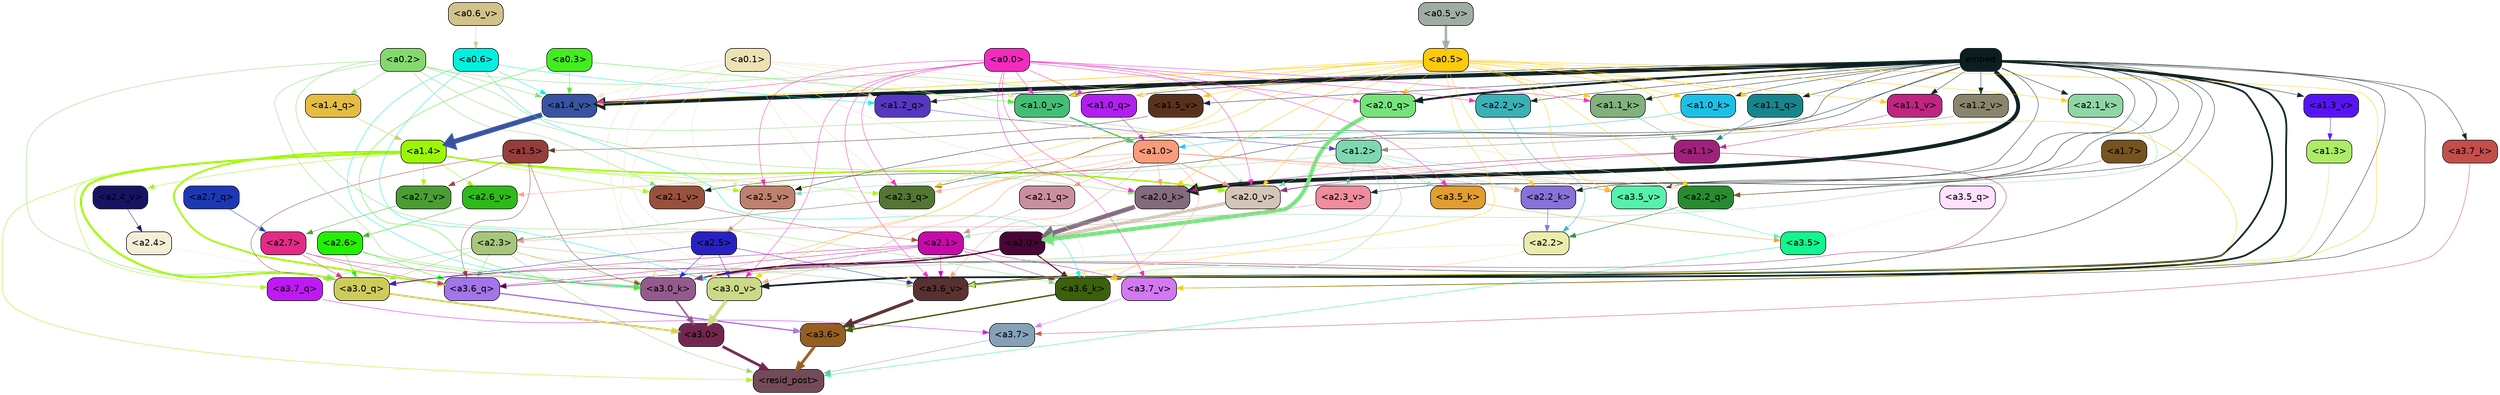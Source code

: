 strict digraph "" {
	graph [bgcolor=transparent,
		layout=dot,
		overlap=false,
		splines=true
	];
	"<a3.7>"	[color=black,
		fillcolor="#84a1b7",
		fontname=Helvetica,
		shape=box,
		style="filled, rounded"];
	"<resid_post>"	[color=black,
		fillcolor="#734a59",
		fontname=Helvetica,
		shape=box,
		style="filled, rounded"];
	"<a3.7>" -> "<resid_post>"	[color="#84a1b7",
		penwidth=0.6239100098609924];
	"<a3.6>"	[color=black,
		fillcolor="#955f22",
		fontname=Helvetica,
		shape=box,
		style="filled, rounded"];
	"<a3.6>" -> "<resid_post>"	[color="#955f22",
		penwidth=4.569062113761902];
	"<a3.5>"	[color=black,
		fillcolor="#11f68e",
		fontname=Helvetica,
		shape=box,
		style="filled, rounded"];
	"<a3.5>" -> "<resid_post>"	[color="#11f68e",
		penwidth=0.6];
	"<a3.0>"	[color=black,
		fillcolor="#722650",
		fontname=Helvetica,
		shape=box,
		style="filled, rounded"];
	"<a3.0>" -> "<resid_post>"	[color="#722650",
		penwidth=4.283544182777405];
	"<a2.3>"	[color=black,
		fillcolor="#a6c77b",
		fontname=Helvetica,
		shape=box,
		style="filled, rounded"];
	"<a2.3>" -> "<resid_post>"	[color="#a6c77b",
		penwidth=0.6];
	"<a3.7_q>"	[color=black,
		fillcolor="#be19f5",
		fontname=Helvetica,
		shape=box,
		style="filled, rounded"];
	"<a2.3>" -> "<a3.7_q>"	[color="#a6c77b",
		penwidth=0.6];
	"<a3.6_q>"	[color=black,
		fillcolor="#a275e8",
		fontname=Helvetica,
		shape=box,
		style="filled, rounded"];
	"<a2.3>" -> "<a3.6_q>"	[color="#a6c77b",
		penwidth=0.6];
	"<a3.0_q>"	[color=black,
		fillcolor="#cdcc5b",
		fontname=Helvetica,
		shape=box,
		style="filled, rounded"];
	"<a2.3>" -> "<a3.0_q>"	[color="#a6c77b",
		penwidth=0.6];
	"<a3.0_k>"	[color=black,
		fillcolor="#955a8d",
		fontname=Helvetica,
		shape=box,
		style="filled, rounded"];
	"<a2.3>" -> "<a3.0_k>"	[color="#a6c77b",
		penwidth=0.6];
	"<a3.6_v>"	[color=black,
		fillcolor="#593130",
		fontname=Helvetica,
		shape=box,
		style="filled, rounded"];
	"<a2.3>" -> "<a3.6_v>"	[color="#a6c77b",
		penwidth=0.6];
	"<a3.0_v>"	[color=black,
		fillcolor="#ccd986",
		fontname=Helvetica,
		shape=box,
		style="filled, rounded"];
	"<a2.3>" -> "<a3.0_v>"	[color="#a6c77b",
		penwidth=0.6];
	"<a1.4>"	[color=black,
		fillcolor="#9cf606",
		fontname=Helvetica,
		shape=box,
		style="filled, rounded"];
	"<a1.4>" -> "<resid_post>"	[color="#9cf606",
		penwidth=0.6];
	"<a1.4>" -> "<a3.7_q>"	[color="#9cf606",
		penwidth=0.6];
	"<a1.4>" -> "<a3.6_q>"	[color="#9cf606",
		penwidth=2.6908124685287476];
	"<a1.4>" -> "<a3.0_q>"	[color="#9cf606",
		penwidth=3.32076895236969];
	"<a2.3_q>"	[color=black,
		fillcolor="#547633",
		fontname=Helvetica,
		shape=box,
		style="filled, rounded"];
	"<a1.4>" -> "<a2.3_q>"	[color="#9cf606",
		penwidth=0.6];
	"<a2.7_v>"	[color=black,
		fillcolor="#4b9d32",
		fontname=Helvetica,
		shape=box,
		style="filled, rounded"];
	"<a1.4>" -> "<a2.7_v>"	[color="#9cf606",
		penwidth=0.6];
	"<a2.6_v>"	[color=black,
		fillcolor="#2eba18",
		fontname=Helvetica,
		shape=box,
		style="filled, rounded"];
	"<a1.4>" -> "<a2.6_v>"	[color="#9cf606",
		penwidth=0.6];
	"<a2.5_v>"	[color=black,
		fillcolor="#bf816e",
		fontname=Helvetica,
		shape=box,
		style="filled, rounded"];
	"<a1.4>" -> "<a2.5_v>"	[color="#9cf606",
		penwidth=0.6];
	"<a2.4_v>"	[color=black,
		fillcolor="#161462",
		fontname=Helvetica,
		shape=box,
		style="filled, rounded"];
	"<a1.4>" -> "<a2.4_v>"	[color="#9cf606",
		penwidth=0.6];
	"<a2.1_v>"	[color=black,
		fillcolor="#98513d",
		fontname=Helvetica,
		shape=box,
		style="filled, rounded"];
	"<a1.4>" -> "<a2.1_v>"	[color="#9cf606",
		penwidth=0.6];
	"<a2.0_v>"	[color=black,
		fillcolor="#d4c5b8",
		fontname=Helvetica,
		shape=box,
		style="filled, rounded"];
	"<a1.4>" -> "<a2.0_v>"	[color="#9cf606",
		penwidth=2.3065454959869385];
	"<a3.7_q>" -> "<a3.7>"	[color="#be19f5",
		penwidth=0.6];
	"<a3.6_q>" -> "<a3.6>"	[color="#a275e8",
		penwidth=2.03758105635643];
	"<a3.5_q>"	[color=black,
		fillcolor="#fee2ff",
		fontname=Helvetica,
		shape=box,
		style="filled, rounded"];
	"<a3.5_q>" -> "<a3.5>"	[color="#fee2ff",
		penwidth=0.6];
	"<a3.0_q>" -> "<a3.0>"	[color="#cdcc5b",
		penwidth=2.8638100624084473];
	"<a3.7_k>"	[color=black,
		fillcolor="#c44e49",
		fontname=Helvetica,
		shape=box,
		style="filled, rounded"];
	"<a3.7_k>" -> "<a3.7>"	[color="#c44e49",
		penwidth=0.6];
	"<a3.6_k>"	[color=black,
		fillcolor="#3c600b",
		fontname=Helvetica,
		shape=box,
		style="filled, rounded"];
	"<a3.6_k>" -> "<a3.6>"	[color="#3c600b",
		penwidth=2.174198240041733];
	"<a3.5_k>"	[color=black,
		fillcolor="#e19d30",
		fontname=Helvetica,
		shape=box,
		style="filled, rounded"];
	"<a3.5_k>" -> "<a3.5>"	[color="#e19d30",
		penwidth=0.6];
	"<a3.0_k>" -> "<a3.0>"	[color="#955a8d",
		penwidth=2.6274144649505615];
	"<a3.7_v>"	[color=black,
		fillcolor="#d278f1",
		fontname=Helvetica,
		shape=box,
		style="filled, rounded"];
	"<a3.7_v>" -> "<a3.7>"	[color="#d278f1",
		penwidth=0.6];
	"<a3.6_v>" -> "<a3.6>"	[color="#593130",
		penwidth=5.002329230308533];
	"<a3.5_v>"	[color=black,
		fillcolor="#57f1ab",
		fontname=Helvetica,
		shape=box,
		style="filled, rounded"];
	"<a3.5_v>" -> "<a3.5>"	[color="#57f1ab",
		penwidth=0.6];
	"<a3.0_v>" -> "<a3.0>"	[color="#ccd986",
		penwidth=5.188832879066467];
	"<a2.7>"	[color=black,
		fillcolor="#e22b86",
		fontname=Helvetica,
		shape=box,
		style="filled, rounded"];
	"<a2.7>" -> "<a3.6_q>"	[color="#e22b86",
		penwidth=0.6];
	"<a2.7>" -> "<a3.0_q>"	[color="#e22b86",
		penwidth=0.6];
	"<a2.7>" -> "<a3.0_k>"	[color="#e22b86",
		penwidth=0.6];
	"<a2.6>"	[color=black,
		fillcolor="#24ef04",
		fontname=Helvetica,
		shape=box,
		style="filled, rounded"];
	"<a2.6>" -> "<a3.6_q>"	[color="#24ef04",
		penwidth=0.6];
	"<a2.6>" -> "<a3.0_q>"	[color="#24ef04",
		penwidth=0.6];
	"<a2.6>" -> "<a3.0_k>"	[color="#24ef04",
		penwidth=0.6];
	"<a2.1>"	[color=black,
		fillcolor="#c70aa9",
		fontname=Helvetica,
		shape=box,
		style="filled, rounded"];
	"<a2.1>" -> "<a3.6_q>"	[color="#c70aa9",
		penwidth=0.6];
	"<a2.1>" -> "<a3.0_q>"	[color="#c70aa9",
		penwidth=0.6];
	"<a2.1>" -> "<a3.6_k>"	[color="#c70aa9",
		penwidth=0.6];
	"<a2.1>" -> "<a3.0_k>"	[color="#c70aa9",
		penwidth=0.6];
	"<a2.1>" -> "<a3.7_v>"	[color="#c70aa9",
		penwidth=0.6];
	"<a2.1>" -> "<a3.6_v>"	[color="#c70aa9",
		penwidth=0.6];
	"<a2.0>"	[color=black,
		fillcolor="#480535",
		fontname=Helvetica,
		shape=box,
		style="filled, rounded"];
	"<a2.0>" -> "<a3.6_q>"	[color="#480535",
		penwidth=0.6];
	"<a2.0>" -> "<a3.0_q>"	[color="#480535",
		penwidth=0.6];
	"<a2.0>" -> "<a3.6_k>"	[color="#480535",
		penwidth=1.6254686117172241];
	"<a2.0>" -> "<a3.0_k>"	[color="#480535",
		penwidth=2.182972814887762];
	"<a1.5>"	[color=black,
		fillcolor="#963d3d",
		fontname=Helvetica,
		shape=box,
		style="filled, rounded"];
	"<a1.5>" -> "<a3.6_q>"	[color="#963d3d",
		penwidth=0.6];
	"<a1.5>" -> "<a3.0_q>"	[color="#963d3d",
		penwidth=0.6];
	"<a1.5>" -> "<a3.0_k>"	[color="#963d3d",
		penwidth=0.6];
	"<a1.5>" -> "<a2.7_v>"	[color="#963d3d",
		penwidth=0.6];
	"<a2.5>"	[color=black,
		fillcolor="#2821c2",
		fontname=Helvetica,
		shape=box,
		style="filled, rounded"];
	"<a2.5>" -> "<a3.0_q>"	[color="#2821c2",
		penwidth=0.6];
	"<a2.5>" -> "<a3.0_k>"	[color="#2821c2",
		penwidth=0.6];
	"<a2.5>" -> "<a3.6_v>"	[color="#2821c2",
		penwidth=0.6];
	"<a2.5>" -> "<a3.0_v>"	[color="#2821c2",
		penwidth=0.6];
	"<a2.4>"	[color=black,
		fillcolor="#f5eed7",
		fontname=Helvetica,
		shape=box,
		style="filled, rounded"];
	"<a2.4>" -> "<a3.0_q>"	[color="#f5eed7",
		penwidth=0.6];
	"<a0.2>"	[color=black,
		fillcolor="#84d96e",
		fontname=Helvetica,
		shape=box,
		style="filled, rounded"];
	"<a0.2>" -> "<a3.0_q>"	[color="#84d96e",
		penwidth=0.6];
	"<a0.2>" -> "<a3.6_k>"	[color="#84d96e",
		penwidth=0.6];
	"<a0.2>" -> "<a3.0_k>"	[color="#84d96e",
		penwidth=0.6];
	"<a2.0_k>"	[color=black,
		fillcolor="#836b7e",
		fontname=Helvetica,
		shape=box,
		style="filled, rounded"];
	"<a0.2>" -> "<a2.0_k>"	[color="#84d96e",
		penwidth=0.6];
	"<a0.2>" -> "<a2.1_v>"	[color="#84d96e",
		penwidth=0.6];
	"<a0.2>" -> "<a2.0_v>"	[color="#84d96e",
		penwidth=0.6];
	"<a1.4_q>"	[color=black,
		fillcolor="#e6bd43",
		fontname=Helvetica,
		shape=box,
		style="filled, rounded"];
	"<a0.2>" -> "<a1.4_q>"	[color="#84d96e",
		penwidth=0.6];
	"<a1.0_q>"	[color=black,
		fillcolor="#af1fee",
		fontname=Helvetica,
		shape=box,
		style="filled, rounded"];
	"<a0.2>" -> "<a1.0_q>"	[color="#84d96e",
		penwidth=0.6];
	"<a1.4_v>"	[color=black,
		fillcolor="#3853a1",
		fontname=Helvetica,
		shape=box,
		style="filled, rounded"];
	"<a0.2>" -> "<a1.4_v>"	[color="#84d96e",
		penwidth=0.6];
	embed	[color=black,
		fillcolor="#0c1f20",
		fontname=Helvetica,
		shape=box,
		style="filled, rounded"];
	embed -> "<a3.7_k>"	[color="#0c1f20",
		penwidth=0.6];
	embed -> "<a3.6_k>"	[color="#0c1f20",
		penwidth=0.6];
	embed -> "<a3.0_k>"	[color="#0c1f20",
		penwidth=0.6];
	embed -> "<a3.7_v>"	[color="#0c1f20",
		penwidth=0.6];
	embed -> "<a3.6_v>"	[color="#0c1f20",
		penwidth=2.809220314025879];
	embed -> "<a3.5_v>"	[color="#0c1f20",
		penwidth=0.6];
	embed -> "<a3.0_v>"	[color="#0c1f20",
		penwidth=2.754121422767639];
	embed -> "<a2.3_q>"	[color="#0c1f20",
		penwidth=0.6];
	"<a2.2_q>"	[color=black,
		fillcolor="#278b2f",
		fontname=Helvetica,
		shape=box,
		style="filled, rounded"];
	embed -> "<a2.2_q>"	[color="#0c1f20",
		penwidth=0.6];
	"<a2.0_q>"	[color=black,
		fillcolor="#77e27c",
		fontname=Helvetica,
		shape=box,
		style="filled, rounded"];
	embed -> "<a2.0_q>"	[color="#0c1f20",
		penwidth=3.102177858352661];
	"<a2.2_k>"	[color=black,
		fillcolor="#8672d8",
		fontname=Helvetica,
		shape=box,
		style="filled, rounded"];
	embed -> "<a2.2_k>"	[color="#0c1f20",
		penwidth=0.6805839538574219];
	"<a2.1_k>"	[color=black,
		fillcolor="#8fd6a6",
		fontname=Helvetica,
		shape=box,
		style="filled, rounded"];
	embed -> "<a2.1_k>"	[color="#0c1f20",
		penwidth=0.6];
	embed -> "<a2.0_k>"	[color="#0c1f20",
		penwidth=5.977519929409027];
	embed -> "<a2.5_v>"	[color="#0c1f20",
		penwidth=0.6];
	"<a2.3_v>"	[color=black,
		fillcolor="#ef8c9d",
		fontname=Helvetica,
		shape=box,
		style="filled, rounded"];
	embed -> "<a2.3_v>"	[color="#0c1f20",
		penwidth=0.6];
	"<a2.2_v>"	[color=black,
		fillcolor="#39b1b7",
		fontname=Helvetica,
		shape=box,
		style="filled, rounded"];
	embed -> "<a2.2_v>"	[color="#0c1f20",
		penwidth=0.6436443328857422];
	embed -> "<a2.1_v>"	[color="#0c1f20",
		penwidth=0.6];
	embed -> "<a2.0_v>"	[color="#0c1f20",
		penwidth=0.6];
	"<a1.2_q>"	[color=black,
		fillcolor="#5537c2",
		fontname=Helvetica,
		shape=box,
		style="filled, rounded"];
	embed -> "<a1.2_q>"	[color="#0c1f20",
		penwidth=0.6224298477172852];
	"<a1.1_q>"	[color=black,
		fillcolor="#16858d",
		fontname=Helvetica,
		shape=box,
		style="filled, rounded"];
	embed -> "<a1.1_q>"	[color="#0c1f20",
		penwidth=0.6];
	embed -> "<a1.0_q>"	[color="#0c1f20",
		penwidth=0.6];
	"<a1.1_k>"	[color=black,
		fillcolor="#81b17d",
		fontname=Helvetica,
		shape=box,
		style="filled, rounded"];
	embed -> "<a1.1_k>"	[color="#0c1f20",
		penwidth=0.6];
	"<a1.0_k>"	[color=black,
		fillcolor="#1cc0e7",
		fontname=Helvetica,
		shape=box,
		style="filled, rounded"];
	embed -> "<a1.0_k>"	[color="#0c1f20",
		penwidth=0.6];
	"<a1.5_v>"	[color=black,
		fillcolor="#59321e",
		fontname=Helvetica,
		shape=box,
		style="filled, rounded"];
	embed -> "<a1.5_v>"	[color="#0c1f20",
		penwidth=0.6];
	embed -> "<a1.4_v>"	[color="#0c1f20",
		penwidth=6.155339062213898];
	"<a1.3_v>"	[color=black,
		fillcolor="#5714f3",
		fontname=Helvetica,
		shape=box,
		style="filled, rounded"];
	embed -> "<a1.3_v>"	[color="#0c1f20",
		penwidth=0.6];
	"<a1.2_v>"	[color=black,
		fillcolor="#88856c",
		fontname=Helvetica,
		shape=box,
		style="filled, rounded"];
	embed -> "<a1.2_v>"	[color="#0c1f20",
		penwidth=0.6];
	"<a1.1_v>"	[color=black,
		fillcolor="#bf2581",
		fontname=Helvetica,
		shape=box,
		style="filled, rounded"];
	embed -> "<a1.1_v>"	[color="#0c1f20",
		penwidth=0.6];
	"<a1.0_v>"	[color=black,
		fillcolor="#44be76",
		fontname=Helvetica,
		shape=box,
		style="filled, rounded"];
	embed -> "<a1.0_v>"	[color="#0c1f20",
		penwidth=1.3890299797058105];
	"<a2.2>"	[color=black,
		fillcolor="#e9ecac",
		fontname=Helvetica,
		shape=box,
		style="filled, rounded"];
	"<a2.2>" -> "<a3.6_k>"	[color="#e9ecac",
		penwidth=0.6];
	"<a2.2>" -> "<a3.0_k>"	[color="#e9ecac",
		penwidth=0.6065438985824585];
	"<a2.2>" -> "<a3.6_v>"	[color="#e9ecac",
		penwidth=0.6];
	"<a1.2>"	[color=black,
		fillcolor="#7ed7b1",
		fontname=Helvetica,
		shape=box,
		style="filled, rounded"];
	"<a1.2>" -> "<a3.6_k>"	[color="#7ed7b1",
		penwidth=0.6];
	"<a1.2>" -> "<a3.5_k>"	[color="#7ed7b1",
		penwidth=0.6];
	"<a1.2>" -> "<a3.0_k>"	[color="#7ed7b1",
		penwidth=0.6];
	"<a1.2>" -> "<a3.5_v>"	[color="#7ed7b1",
		penwidth=0.6];
	"<a1.2>" -> "<a2.2_k>"	[color="#7ed7b1",
		penwidth=0.6];
	"<a1.2>" -> "<a2.5_v>"	[color="#7ed7b1",
		penwidth=0.6];
	"<a1.2>" -> "<a2.3_v>"	[color="#7ed7b1",
		penwidth=0.6];
	"<a1.2>" -> "<a2.0_v>"	[color="#7ed7b1",
		penwidth=0.6];
	"<a1.0>"	[color=black,
		fillcolor="#fa9b7b",
		fontname=Helvetica,
		shape=box,
		style="filled, rounded"];
	"<a1.0>" -> "<a3.6_k>"	[color="#fa9b7b",
		penwidth=0.6];
	"<a1.0>" -> "<a3.0_k>"	[color="#fa9b7b",
		penwidth=0.6];
	"<a1.0>" -> "<a3.6_v>"	[color="#fa9b7b",
		penwidth=0.6];
	"<a1.0>" -> "<a3.5_v>"	[color="#fa9b7b",
		penwidth=0.6];
	"<a1.0>" -> "<a3.0_v>"	[color="#fa9b7b",
		penwidth=0.6];
	"<a1.0>" -> "<a2.3_q>"	[color="#fa9b7b",
		penwidth=0.6];
	"<a1.0>" -> "<a2.2_q>"	[color="#fa9b7b",
		penwidth=0.6];
	"<a2.1_q>"	[color=black,
		fillcolor="#ca8f9e",
		fontname=Helvetica,
		shape=box,
		style="filled, rounded"];
	"<a1.0>" -> "<a2.1_q>"	[color="#fa9b7b",
		penwidth=0.6];
	"<a1.0>" -> "<a2.2_k>"	[color="#fa9b7b",
		penwidth=0.6];
	"<a1.0>" -> "<a2.0_k>"	[color="#fa9b7b",
		penwidth=0.6];
	"<a1.0>" -> "<a2.6_v>"	[color="#fa9b7b",
		penwidth=0.6];
	"<a1.0>" -> "<a2.0_v>"	[color="#fa9b7b",
		penwidth=1.2192587852478027];
	"<a0.6>"	[color=black,
		fillcolor="#02f0e0",
		fontname=Helvetica,
		shape=box,
		style="filled, rounded"];
	"<a0.6>" -> "<a3.6_k>"	[color="#02f0e0",
		penwidth=0.6];
	"<a0.6>" -> "<a3.0_k>"	[color="#02f0e0",
		penwidth=0.6];
	"<a0.6>" -> "<a3.0_v>"	[color="#02f0e0",
		penwidth=0.6];
	"<a0.6>" -> "<a1.2_q>"	[color="#02f0e0",
		penwidth=0.6];
	"<a0.6>" -> "<a1.4_v>"	[color="#02f0e0",
		penwidth=0.6];
	"<a0.5>"	[color=black,
		fillcolor="#ffc90b",
		fontname=Helvetica,
		shape=box,
		style="filled, rounded"];
	"<a0.5>" -> "<a3.6_k>"	[color="#ffc90b",
		penwidth=0.6];
	"<a0.5>" -> "<a3.7_v>"	[color="#ffc90b",
		penwidth=0.6];
	"<a0.5>" -> "<a3.6_v>"	[color="#ffc90b",
		penwidth=0.6];
	"<a0.5>" -> "<a3.5_v>"	[color="#ffc90b",
		penwidth=0.6];
	"<a0.5>" -> "<a3.0_v>"	[color="#ffc90b",
		penwidth=0.6120390892028809];
	"<a0.5>" -> "<a2.3_q>"	[color="#ffc90b",
		penwidth=0.6];
	"<a0.5>" -> "<a2.2_q>"	[color="#ffc90b",
		penwidth=0.6];
	"<a0.5>" -> "<a2.0_q>"	[color="#ffc90b",
		penwidth=0.6];
	"<a0.5>" -> "<a2.2_k>"	[color="#ffc90b",
		penwidth=0.6];
	"<a0.5>" -> "<a2.1_k>"	[color="#ffc90b",
		penwidth=0.6];
	"<a0.5>" -> "<a2.0_k>"	[color="#ffc90b",
		penwidth=0.658348560333252];
	"<a0.5>" -> "<a2.0_v>"	[color="#ffc90b",
		penwidth=0.6];
	"<a0.5>" -> "<a1.1_q>"	[color="#ffc90b",
		penwidth=0.6];
	"<a0.5>" -> "<a1.0_q>"	[color="#ffc90b",
		penwidth=0.6];
	"<a0.5>" -> "<a1.1_k>"	[color="#ffc90b",
		penwidth=0.6];
	"<a0.5>" -> "<a1.0_k>"	[color="#ffc90b",
		penwidth=0.6];
	"<a0.5>" -> "<a1.5_v>"	[color="#ffc90b",
		penwidth=0.6];
	"<a0.5>" -> "<a1.4_v>"	[color="#ffc90b",
		penwidth=0.9002184867858887];
	"<a0.5>" -> "<a1.1_v>"	[color="#ffc90b",
		penwidth=0.6];
	"<a0.5>" -> "<a1.0_v>"	[color="#ffc90b",
		penwidth=0.6];
	"<a0.1>"	[color=black,
		fillcolor="#ede1b6",
		fontname=Helvetica,
		shape=box,
		style="filled, rounded"];
	"<a0.1>" -> "<a3.6_k>"	[color="#ede1b6",
		penwidth=0.6];
	"<a0.1>" -> "<a3.0_k>"	[color="#ede1b6",
		penwidth=0.6];
	"<a0.1>" -> "<a3.6_v>"	[color="#ede1b6",
		penwidth=0.6];
	"<a0.1>" -> "<a3.0_v>"	[color="#ede1b6",
		penwidth=0.6];
	"<a0.1>" -> "<a2.3_q>"	[color="#ede1b6",
		penwidth=0.6];
	"<a0.1>" -> "<a2.2_q>"	[color="#ede1b6",
		penwidth=0.6];
	"<a0.1>" -> "<a2.0_k>"	[color="#ede1b6",
		penwidth=0.6];
	"<a0.1>" -> "<a2.5_v>"	[color="#ede1b6",
		penwidth=0.6];
	"<a0.1>" -> "<a1.2_q>"	[color="#ede1b6",
		penwidth=0.6];
	"<a0.1>" -> "<a1.5_v>"	[color="#ede1b6",
		penwidth=0.6];
	"<a0.1>" -> "<a1.4_v>"	[color="#ede1b6",
		penwidth=0.6];
	"<a0.1>" -> "<a1.0_v>"	[color="#ede1b6",
		penwidth=0.6];
	"<a0.0>"	[color=black,
		fillcolor="#f22bbf",
		fontname=Helvetica,
		shape=box,
		style="filled, rounded"];
	"<a0.0>" -> "<a3.5_k>"	[color="#f22bbf",
		penwidth=0.6];
	"<a0.0>" -> "<a3.7_v>"	[color="#f22bbf",
		penwidth=0.6];
	"<a0.0>" -> "<a3.6_v>"	[color="#f22bbf",
		penwidth=0.6];
	"<a0.0>" -> "<a3.0_v>"	[color="#f22bbf",
		penwidth=0.6];
	"<a0.0>" -> "<a2.3_q>"	[color="#f22bbf",
		penwidth=0.6];
	"<a0.0>" -> "<a2.0_q>"	[color="#f22bbf",
		penwidth=0.6];
	"<a0.0>" -> "<a2.0_k>"	[color="#f22bbf",
		penwidth=0.6];
	"<a0.0>" -> "<a2.5_v>"	[color="#f22bbf",
		penwidth=0.6];
	"<a0.0>" -> "<a2.2_v>"	[color="#f22bbf",
		penwidth=0.6];
	"<a0.0>" -> "<a2.0_v>"	[color="#f22bbf",
		penwidth=0.6];
	"<a0.0>" -> "<a1.0_q>"	[color="#f22bbf",
		penwidth=0.6];
	"<a0.0>" -> "<a1.1_k>"	[color="#f22bbf",
		penwidth=0.6];
	"<a0.0>" -> "<a1.4_v>"	[color="#f22bbf",
		penwidth=0.6];
	"<a0.0>" -> "<a1.0_v>"	[color="#f22bbf",
		penwidth=0.6];
	"<a1.1>"	[color=black,
		fillcolor="#a0217b",
		fontname=Helvetica,
		shape=box,
		style="filled, rounded"];
	"<a1.1>" -> "<a3.0_k>"	[color="#a0217b",
		penwidth=0.6];
	"<a1.1>" -> "<a2.0_k>"	[color="#a0217b",
		penwidth=0.6];
	"<a1.1>" -> "<a2.0_v>"	[color="#a0217b",
		penwidth=0.6];
	"<a0.3>"	[color=black,
		fillcolor="#41ed1f",
		fontname=Helvetica,
		shape=box,
		style="filled, rounded"];
	"<a0.3>" -> "<a3.0_k>"	[color="#41ed1f",
		penwidth=0.6];
	"<a0.3>" -> "<a1.4_v>"	[color="#41ed1f",
		penwidth=0.6];
	"<a0.3>" -> "<a1.0_v>"	[color="#41ed1f",
		penwidth=0.6];
	"<a1.3>"	[color=black,
		fillcolor="#adec66",
		fontname=Helvetica,
		shape=box,
		style="filled, rounded"];
	"<a1.3>" -> "<a3.6_v>"	[color="#adec66",
		penwidth=0.6];
	"<a2.7_q>"	[color=black,
		fillcolor="#1c38b5",
		fontname=Helvetica,
		shape=box,
		style="filled, rounded"];
	"<a2.7_q>" -> "<a2.7>"	[color="#1c38b5",
		penwidth=0.6];
	"<a2.3_q>" -> "<a2.3>"	[color="#547633",
		penwidth=0.6];
	"<a2.2_q>" -> "<a2.2>"	[color="#278b2f",
		penwidth=0.7585353851318359];
	"<a2.1_q>" -> "<a2.1>"	[color="#ca8f9e",
		penwidth=0.6];
	"<a2.0_q>" -> "<a2.0>"	[color="#77e27c",
		penwidth=6.189085364341736];
	"<a2.2_k>" -> "<a2.2>"	[color="#8672d8",
		penwidth=0.87534499168396];
	"<a2.1_k>" -> "<a2.1>"	[color="#8fd6a6",
		penwidth=0.6];
	"<a2.0_k>" -> "<a2.0>"	[color="#836b7e",
		penwidth=7.056803464889526];
	"<a2.7_v>" -> "<a2.7>"	[color="#4b9d32",
		penwidth=0.6];
	"<a2.6_v>" -> "<a2.6>"	[color="#2eba18",
		penwidth=0.6];
	"<a2.5_v>" -> "<a2.5>"	[color="#bf816e",
		penwidth=0.6];
	"<a2.4_v>" -> "<a2.4>"	[color="#161462",
		penwidth=0.6];
	"<a2.3_v>" -> "<a2.3>"	[color="#ef8c9d",
		penwidth=0.6];
	"<a2.2_v>" -> "<a2.2>"	[color="#39b1b7",
		penwidth=0.6];
	"<a2.1_v>" -> "<a2.1>"	[color="#98513d",
		penwidth=0.6];
	"<a2.0_v>" -> "<a2.0>"	[color="#d4c5b8",
		penwidth=5.12138295173645];
	"<a1.7>"	[color=black,
		fillcolor="#775320",
		fontname=Helvetica,
		shape=box,
		style="filled, rounded"];
	"<a1.7>" -> "<a2.2_q>"	[color="#775320",
		penwidth=0.6];
	"<a1.4_q>" -> "<a1.4>"	[color="#e6bd43",
		penwidth=0.6];
	"<a1.2_q>" -> "<a1.2>"	[color="#5537c2",
		penwidth=0.6036911010742188];
	"<a1.1_q>" -> "<a1.1>"	[color="#16858d",
		penwidth=0.6];
	"<a1.0_q>" -> "<a1.0>"	[color="#af1fee",
		penwidth=0.6];
	"<a1.1_k>" -> "<a1.1>"	[color="#81b17d",
		penwidth=0.6];
	"<a1.0_k>" -> "<a1.0>"	[color="#1cc0e7",
		penwidth=0.6];
	"<a1.5_v>" -> "<a1.5>"	[color="#59321e",
		penwidth=0.6];
	"<a1.4_v>" -> "<a1.4>"	[color="#3853a1",
		penwidth=7.850657939910889];
	"<a1.3_v>" -> "<a1.3>"	[color="#5714f3",
		penwidth=0.6];
	"<a1.2_v>" -> "<a1.2>"	[color="#88856c",
		penwidth=0.6];
	"<a1.1_v>" -> "<a1.1>"	[color="#bf2581",
		penwidth=0.6];
	"<a1.0_v>" -> "<a1.0>"	[color="#44be76",
		penwidth=2.021620035171509];
	"<a0.6_v>"	[color=black,
		fillcolor="#d2c289",
		fontname=Helvetica,
		shape=box,
		style="filled, rounded"];
	"<a0.6_v>" -> "<a0.6>"	[color="#d2c289",
		penwidth=0.6];
	"<a0.5_v>"	[color=black,
		fillcolor="#9faca4",
		fontname=Helvetica,
		shape=box,
		style="filled, rounded"];
	"<a0.5_v>" -> "<a0.5>"	[color="#9faca4",
		penwidth=3.7172799110412598];
}
